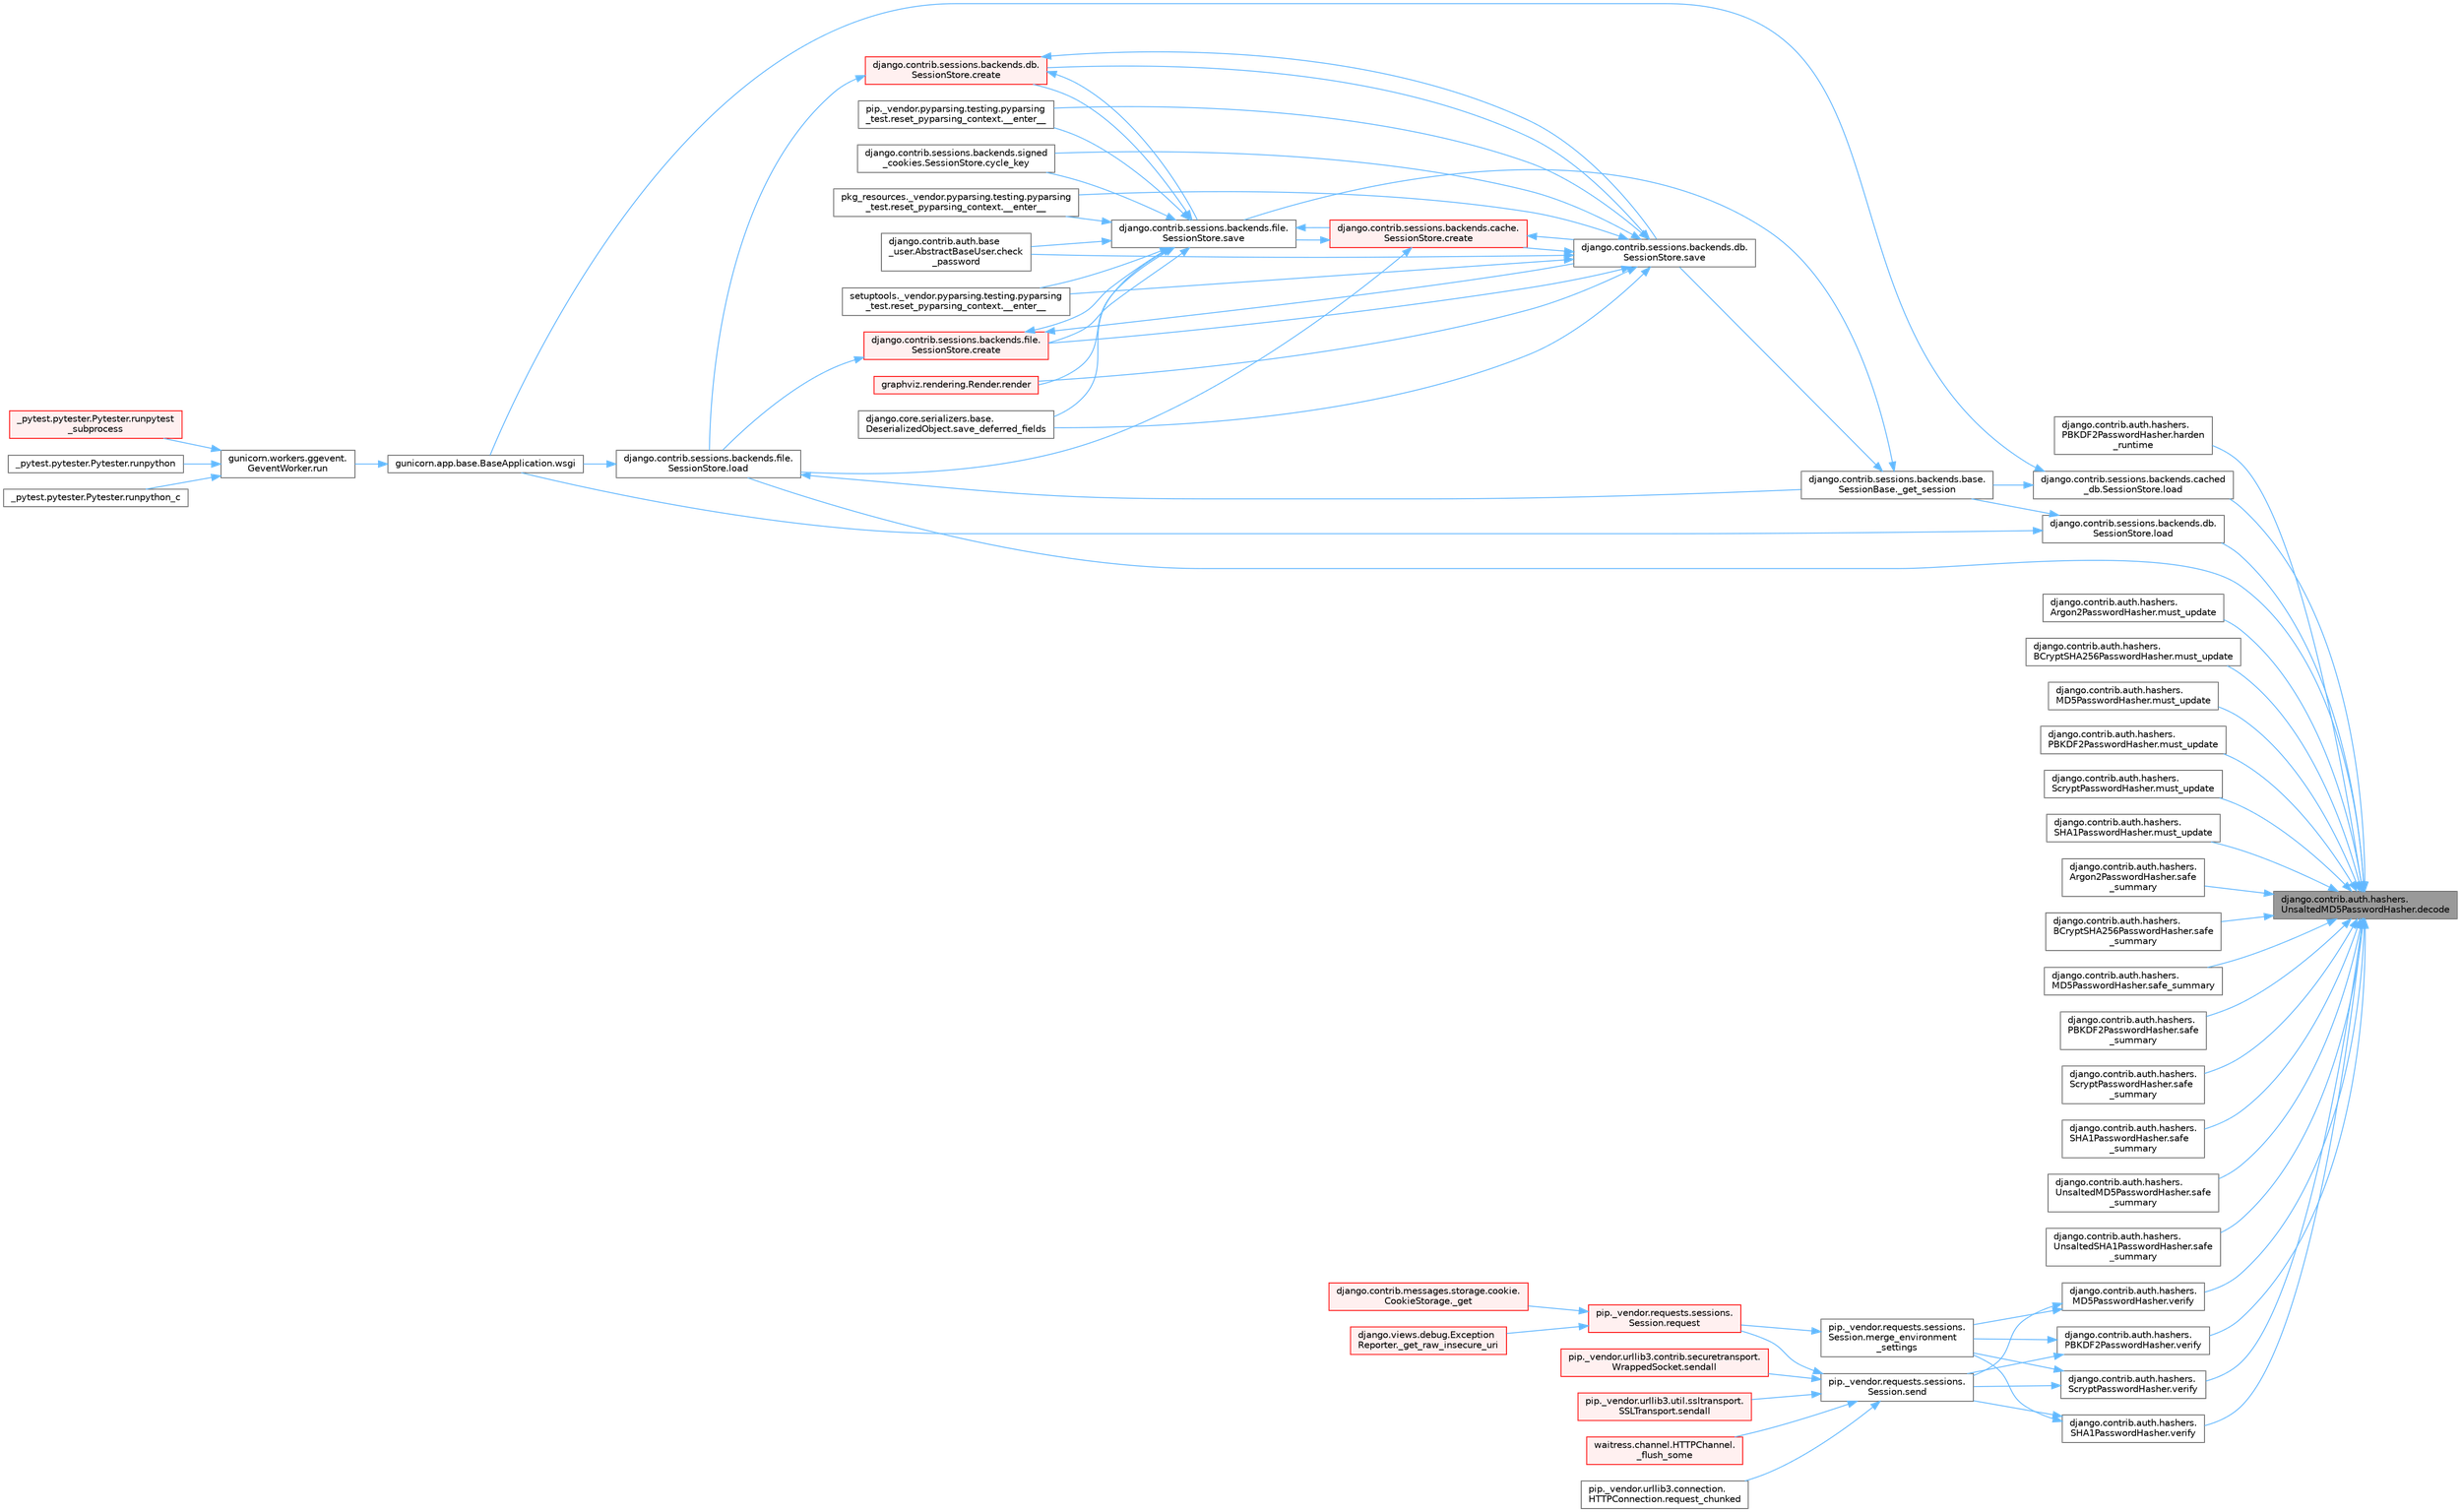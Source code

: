 digraph "django.contrib.auth.hashers.UnsaltedMD5PasswordHasher.decode"
{
 // LATEX_PDF_SIZE
  bgcolor="transparent";
  edge [fontname=Helvetica,fontsize=10,labelfontname=Helvetica,labelfontsize=10];
  node [fontname=Helvetica,fontsize=10,shape=box,height=0.2,width=0.4];
  rankdir="RL";
  Node1 [id="Node000001",label="django.contrib.auth.hashers.\lUnsaltedMD5PasswordHasher.decode",height=0.2,width=0.4,color="gray40", fillcolor="grey60", style="filled", fontcolor="black",tooltip=" "];
  Node1 -> Node2 [id="edge1_Node000001_Node000002",dir="back",color="steelblue1",style="solid",tooltip=" "];
  Node2 [id="Node000002",label="django.contrib.auth.hashers.\lPBKDF2PasswordHasher.harden\l_runtime",height=0.2,width=0.4,color="grey40", fillcolor="white", style="filled",URL="$classdjango_1_1contrib_1_1auth_1_1hashers_1_1_p_b_k_d_f2_password_hasher.html#ae7f1dcad47802823597610b026fae83a",tooltip=" "];
  Node1 -> Node3 [id="edge2_Node000001_Node000003",dir="back",color="steelblue1",style="solid",tooltip=" "];
  Node3 [id="Node000003",label="django.contrib.sessions.backends.cached\l_db.SessionStore.load",height=0.2,width=0.4,color="grey40", fillcolor="white", style="filled",URL="$classdjango_1_1contrib_1_1sessions_1_1backends_1_1cached__db_1_1_session_store.html#a0432d07f359fa8281304478688605af7",tooltip=" "];
  Node3 -> Node4 [id="edge3_Node000003_Node000004",dir="back",color="steelblue1",style="solid",tooltip=" "];
  Node4 [id="Node000004",label="django.contrib.sessions.backends.base.\lSessionBase._get_session",height=0.2,width=0.4,color="grey40", fillcolor="white", style="filled",URL="$classdjango_1_1contrib_1_1sessions_1_1backends_1_1base_1_1_session_base.html#a3ca0af594cbb5d34f3d4f76c8f90bf4f",tooltip=" "];
  Node4 -> Node5 [id="edge4_Node000004_Node000005",dir="back",color="steelblue1",style="solid",tooltip=" "];
  Node5 [id="Node000005",label="django.contrib.sessions.backends.db.\lSessionStore.save",height=0.2,width=0.4,color="grey40", fillcolor="white", style="filled",URL="$classdjango_1_1contrib_1_1sessions_1_1backends_1_1db_1_1_session_store.html#a68a6b4f159bd3dc969ec80b34c1622af",tooltip=" "];
  Node5 -> Node6 [id="edge5_Node000005_Node000006",dir="back",color="steelblue1",style="solid",tooltip=" "];
  Node6 [id="Node000006",label="pip._vendor.pyparsing.testing.pyparsing\l_test.reset_pyparsing_context.__enter__",height=0.2,width=0.4,color="grey40", fillcolor="white", style="filled",URL="$classpip_1_1__vendor_1_1pyparsing_1_1testing_1_1pyparsing__test_1_1reset__pyparsing__context.html#a3d39d97a0d95a9b46c987e6dff52b7c0",tooltip=" "];
  Node5 -> Node7 [id="edge6_Node000005_Node000007",dir="back",color="steelblue1",style="solid",tooltip=" "];
  Node7 [id="Node000007",label="pkg_resources._vendor.pyparsing.testing.pyparsing\l_test.reset_pyparsing_context.__enter__",height=0.2,width=0.4,color="grey40", fillcolor="white", style="filled",URL="$classpkg__resources_1_1__vendor_1_1pyparsing_1_1testing_1_1pyparsing__test_1_1reset__pyparsing__context.html#a8d8360c033ccc7296fb9323a07cdeb25",tooltip=" "];
  Node5 -> Node8 [id="edge7_Node000005_Node000008",dir="back",color="steelblue1",style="solid",tooltip=" "];
  Node8 [id="Node000008",label="setuptools._vendor.pyparsing.testing.pyparsing\l_test.reset_pyparsing_context.__enter__",height=0.2,width=0.4,color="grey40", fillcolor="white", style="filled",URL="$classsetuptools_1_1__vendor_1_1pyparsing_1_1testing_1_1pyparsing__test_1_1reset__pyparsing__context.html#a436e2ea8355c86505c8cfdae81714c7c",tooltip=" "];
  Node5 -> Node9 [id="edge8_Node000005_Node000009",dir="back",color="steelblue1",style="solid",tooltip=" "];
  Node9 [id="Node000009",label="django.contrib.auth.base\l_user.AbstractBaseUser.check\l_password",height=0.2,width=0.4,color="grey40", fillcolor="white", style="filled",URL="$classdjango_1_1contrib_1_1auth_1_1base__user_1_1_abstract_base_user.html#aaa9bb7fa5353bc1917dbd7f87b63321a",tooltip=" "];
  Node5 -> Node10 [id="edge9_Node000005_Node000010",dir="back",color="steelblue1",style="solid",tooltip=" "];
  Node10 [id="Node000010",label="django.contrib.sessions.backends.cache.\lSessionStore.create",height=0.2,width=0.4,color="red", fillcolor="#FFF0F0", style="filled",URL="$classdjango_1_1contrib_1_1sessions_1_1backends_1_1cache_1_1_session_store.html#a38c9efbdb5115fd1820ae198b767c39c",tooltip=" "];
  Node10 -> Node301 [id="edge10_Node000010_Node000301",dir="back",color="steelblue1",style="solid",tooltip=" "];
  Node301 [id="Node000301",label="django.contrib.sessions.backends.file.\lSessionStore.load",height=0.2,width=0.4,color="grey40", fillcolor="white", style="filled",URL="$classdjango_1_1contrib_1_1sessions_1_1backends_1_1file_1_1_session_store.html#a408fa63512306fbaa7bbb62742f0295f",tooltip=" "];
  Node301 -> Node4 [id="edge11_Node000301_Node000004",dir="back",color="steelblue1",style="solid",tooltip=" "];
  Node301 -> Node299 [id="edge12_Node000301_Node000299",dir="back",color="steelblue1",style="solid",tooltip=" "];
  Node299 [id="Node000299",label="gunicorn.app.base.BaseApplication.wsgi",height=0.2,width=0.4,color="grey40", fillcolor="white", style="filled",URL="$classgunicorn_1_1app_1_1base_1_1_base_application.html#a18ae24b2d0d44fb694b9f2b0cdffa670",tooltip=" "];
  Node299 -> Node300 [id="edge13_Node000299_Node000300",dir="back",color="steelblue1",style="solid",tooltip=" "];
  Node300 [id="Node000300",label="gunicorn.workers.ggevent.\lGeventWorker.run",height=0.2,width=0.4,color="grey40", fillcolor="white", style="filled",URL="$classgunicorn_1_1workers_1_1ggevent_1_1_gevent_worker.html#a0d8ffe6d6db44cfe8310ccf5643506ee",tooltip=" "];
  Node300 -> Node106 [id="edge14_Node000300_Node000106",dir="back",color="steelblue1",style="solid",tooltip=" "];
  Node106 [id="Node000106",label="_pytest.pytester.Pytester.runpytest\l_subprocess",height=0.2,width=0.4,color="red", fillcolor="#FFF0F0", style="filled",URL="$class__pytest_1_1pytester_1_1_pytester.html#a59323c6d6a1469a1206f1c0b8fce99c9",tooltip=" "];
  Node300 -> Node108 [id="edge15_Node000300_Node000108",dir="back",color="steelblue1",style="solid",tooltip=" "];
  Node108 [id="Node000108",label="_pytest.pytester.Pytester.runpython",height=0.2,width=0.4,color="grey40", fillcolor="white", style="filled",URL="$class__pytest_1_1pytester_1_1_pytester.html#a4e0c539507f15fd333cf618faf9687ef",tooltip=" "];
  Node300 -> Node109 [id="edge16_Node000300_Node000109",dir="back",color="steelblue1",style="solid",tooltip=" "];
  Node109 [id="Node000109",label="_pytest.pytester.Pytester.runpython_c",height=0.2,width=0.4,color="grey40", fillcolor="white", style="filled",URL="$class__pytest_1_1pytester_1_1_pytester.html#aea789acfe206d9c40d9a6bf54a337f2a",tooltip=" "];
  Node10 -> Node5 [id="edge17_Node000010_Node000005",dir="back",color="steelblue1",style="solid",tooltip=" "];
  Node10 -> Node1116 [id="edge18_Node000010_Node001116",dir="back",color="steelblue1",style="solid",tooltip=" "];
  Node1116 [id="Node001116",label="django.contrib.sessions.backends.file.\lSessionStore.save",height=0.2,width=0.4,color="grey40", fillcolor="white", style="filled",URL="$classdjango_1_1contrib_1_1sessions_1_1backends_1_1file_1_1_session_store.html#af170f9c112376eb1627509287bf9620f",tooltip=" "];
  Node1116 -> Node6 [id="edge19_Node001116_Node000006",dir="back",color="steelblue1",style="solid",tooltip=" "];
  Node1116 -> Node7 [id="edge20_Node001116_Node000007",dir="back",color="steelblue1",style="solid",tooltip=" "];
  Node1116 -> Node8 [id="edge21_Node001116_Node000008",dir="back",color="steelblue1",style="solid",tooltip=" "];
  Node1116 -> Node9 [id="edge22_Node001116_Node000009",dir="back",color="steelblue1",style="solid",tooltip=" "];
  Node1116 -> Node10 [id="edge23_Node001116_Node000010",dir="back",color="steelblue1",style="solid",tooltip=" "];
  Node1116 -> Node392 [id="edge24_Node001116_Node000392",dir="back",color="steelblue1",style="solid",tooltip=" "];
  Node392 [id="Node000392",label="django.contrib.sessions.backends.db.\lSessionStore.create",height=0.2,width=0.4,color="red", fillcolor="#FFF0F0", style="filled",URL="$classdjango_1_1contrib_1_1sessions_1_1backends_1_1db_1_1_session_store.html#a4a98c0168c61e75be58e279660aa6ce4",tooltip=" "];
  Node392 -> Node301 [id="edge25_Node000392_Node000301",dir="back",color="steelblue1",style="solid",tooltip=" "];
  Node392 -> Node5 [id="edge26_Node000392_Node000005",dir="back",color="steelblue1",style="solid",tooltip=" "];
  Node392 -> Node1116 [id="edge27_Node000392_Node001116",dir="back",color="steelblue1",style="solid",tooltip=" "];
  Node1116 -> Node517 [id="edge28_Node001116_Node000517",dir="back",color="steelblue1",style="solid",tooltip=" "];
  Node517 [id="Node000517",label="django.contrib.sessions.backends.file.\lSessionStore.create",height=0.2,width=0.4,color="red", fillcolor="#FFF0F0", style="filled",URL="$classdjango_1_1contrib_1_1sessions_1_1backends_1_1file_1_1_session_store.html#a6624db6a37dfff490f837047e0a60dda",tooltip=" "];
  Node517 -> Node301 [id="edge29_Node000517_Node000301",dir="back",color="steelblue1",style="solid",tooltip=" "];
  Node517 -> Node5 [id="edge30_Node000517_Node000005",dir="back",color="steelblue1",style="solid",tooltip=" "];
  Node517 -> Node1116 [id="edge31_Node000517_Node001116",dir="back",color="steelblue1",style="solid",tooltip=" "];
  Node1116 -> Node525 [id="edge32_Node001116_Node000525",dir="back",color="steelblue1",style="solid",tooltip=" "];
  Node525 [id="Node000525",label="django.contrib.sessions.backends.signed\l_cookies.SessionStore.cycle_key",height=0.2,width=0.4,color="grey40", fillcolor="white", style="filled",URL="$classdjango_1_1contrib_1_1sessions_1_1backends_1_1signed__cookies_1_1_session_store.html#abf8e71313b847459c30f19e691c25a93",tooltip=" "];
  Node1116 -> Node526 [id="edge33_Node001116_Node000526",dir="back",color="steelblue1",style="solid",tooltip=" "];
  Node526 [id="Node000526",label="graphviz.rendering.Render.render",height=0.2,width=0.4,color="red", fillcolor="#FFF0F0", style="filled",URL="$classgraphviz_1_1rendering_1_1_render.html#a0249d6538d64a6b59b1bed64d4636456",tooltip=" "];
  Node1116 -> Node1117 [id="edge34_Node001116_Node001117",dir="back",color="steelblue1",style="solid",tooltip=" "];
  Node1117 [id="Node001117",label="django.core.serializers.base.\lDeserializedObject.save_deferred_fields",height=0.2,width=0.4,color="grey40", fillcolor="white", style="filled",URL="$classdjango_1_1core_1_1serializers_1_1base_1_1_deserialized_object.html#a2fd4269d14e2f58fda59335c79a582f5",tooltip=" "];
  Node5 -> Node392 [id="edge35_Node000005_Node000392",dir="back",color="steelblue1",style="solid",tooltip=" "];
  Node5 -> Node517 [id="edge36_Node000005_Node000517",dir="back",color="steelblue1",style="solid",tooltip=" "];
  Node5 -> Node525 [id="edge37_Node000005_Node000525",dir="back",color="steelblue1",style="solid",tooltip=" "];
  Node5 -> Node526 [id="edge38_Node000005_Node000526",dir="back",color="steelblue1",style="solid",tooltip=" "];
  Node5 -> Node1117 [id="edge39_Node000005_Node001117",dir="back",color="steelblue1",style="solid",tooltip=" "];
  Node4 -> Node1116 [id="edge40_Node000004_Node001116",dir="back",color="steelblue1",style="solid",tooltip=" "];
  Node3 -> Node299 [id="edge41_Node000003_Node000299",dir="back",color="steelblue1",style="solid",tooltip=" "];
  Node1 -> Node298 [id="edge42_Node000001_Node000298",dir="back",color="steelblue1",style="solid",tooltip=" "];
  Node298 [id="Node000298",label="django.contrib.sessions.backends.db.\lSessionStore.load",height=0.2,width=0.4,color="grey40", fillcolor="white", style="filled",URL="$classdjango_1_1contrib_1_1sessions_1_1backends_1_1db_1_1_session_store.html#aab3bc77d15c0a33590a72f92a2efc994",tooltip=" "];
  Node298 -> Node4 [id="edge43_Node000298_Node000004",dir="back",color="steelblue1",style="solid",tooltip=" "];
  Node298 -> Node299 [id="edge44_Node000298_Node000299",dir="back",color="steelblue1",style="solid",tooltip=" "];
  Node1 -> Node301 [id="edge45_Node000001_Node000301",dir="back",color="steelblue1",style="solid",tooltip=" "];
  Node1 -> Node302 [id="edge46_Node000001_Node000302",dir="back",color="steelblue1",style="solid",tooltip=" "];
  Node302 [id="Node000302",label="django.contrib.auth.hashers.\lArgon2PasswordHasher.must_update",height=0.2,width=0.4,color="grey40", fillcolor="white", style="filled",URL="$classdjango_1_1contrib_1_1auth_1_1hashers_1_1_argon2_password_hasher.html#a4d8d054683b5147b2228836536f8e0a3",tooltip=" "];
  Node1 -> Node303 [id="edge47_Node000001_Node000303",dir="back",color="steelblue1",style="solid",tooltip=" "];
  Node303 [id="Node000303",label="django.contrib.auth.hashers.\lBCryptSHA256PasswordHasher.must_update",height=0.2,width=0.4,color="grey40", fillcolor="white", style="filled",URL="$classdjango_1_1contrib_1_1auth_1_1hashers_1_1_b_crypt_s_h_a256_password_hasher.html#a0da47cb102c5bbb66cf2a88f02681fc4",tooltip=" "];
  Node1 -> Node304 [id="edge48_Node000001_Node000304",dir="back",color="steelblue1",style="solid",tooltip=" "];
  Node304 [id="Node000304",label="django.contrib.auth.hashers.\lMD5PasswordHasher.must_update",height=0.2,width=0.4,color="grey40", fillcolor="white", style="filled",URL="$classdjango_1_1contrib_1_1auth_1_1hashers_1_1_m_d5_password_hasher.html#ab94a37f578422009eb384a7d039be74c",tooltip=" "];
  Node1 -> Node305 [id="edge49_Node000001_Node000305",dir="back",color="steelblue1",style="solid",tooltip=" "];
  Node305 [id="Node000305",label="django.contrib.auth.hashers.\lPBKDF2PasswordHasher.must_update",height=0.2,width=0.4,color="grey40", fillcolor="white", style="filled",URL="$classdjango_1_1contrib_1_1auth_1_1hashers_1_1_p_b_k_d_f2_password_hasher.html#a2779a6ac57e7b11aa5b0f06ff2db0ae0",tooltip=" "];
  Node1 -> Node306 [id="edge50_Node000001_Node000306",dir="back",color="steelblue1",style="solid",tooltip=" "];
  Node306 [id="Node000306",label="django.contrib.auth.hashers.\lScryptPasswordHasher.must_update",height=0.2,width=0.4,color="grey40", fillcolor="white", style="filled",URL="$classdjango_1_1contrib_1_1auth_1_1hashers_1_1_scrypt_password_hasher.html#ad7430c0123af2934cfb00a1df1e98013",tooltip=" "];
  Node1 -> Node307 [id="edge51_Node000001_Node000307",dir="back",color="steelblue1",style="solid",tooltip=" "];
  Node307 [id="Node000307",label="django.contrib.auth.hashers.\lSHA1PasswordHasher.must_update",height=0.2,width=0.4,color="grey40", fillcolor="white", style="filled",URL="$classdjango_1_1contrib_1_1auth_1_1hashers_1_1_s_h_a1_password_hasher.html#a48710ac799dfafff9063e9c3c257879b",tooltip=" "];
  Node1 -> Node308 [id="edge52_Node000001_Node000308",dir="back",color="steelblue1",style="solid",tooltip=" "];
  Node308 [id="Node000308",label="django.contrib.auth.hashers.\lArgon2PasswordHasher.safe\l_summary",height=0.2,width=0.4,color="grey40", fillcolor="white", style="filled",URL="$classdjango_1_1contrib_1_1auth_1_1hashers_1_1_argon2_password_hasher.html#a12accfa1720c447a39dfe2f00072b4bd",tooltip=" "];
  Node1 -> Node309 [id="edge53_Node000001_Node000309",dir="back",color="steelblue1",style="solid",tooltip=" "];
  Node309 [id="Node000309",label="django.contrib.auth.hashers.\lBCryptSHA256PasswordHasher.safe\l_summary",height=0.2,width=0.4,color="grey40", fillcolor="white", style="filled",URL="$classdjango_1_1contrib_1_1auth_1_1hashers_1_1_b_crypt_s_h_a256_password_hasher.html#a8db6b0f1a9bc0c11380da6b595261419",tooltip=" "];
  Node1 -> Node310 [id="edge54_Node000001_Node000310",dir="back",color="steelblue1",style="solid",tooltip=" "];
  Node310 [id="Node000310",label="django.contrib.auth.hashers.\lMD5PasswordHasher.safe_summary",height=0.2,width=0.4,color="grey40", fillcolor="white", style="filled",URL="$classdjango_1_1contrib_1_1auth_1_1hashers_1_1_m_d5_password_hasher.html#aa9ab9e843c2395868e413e2114d95c53",tooltip=" "];
  Node1 -> Node311 [id="edge55_Node000001_Node000311",dir="back",color="steelblue1",style="solid",tooltip=" "];
  Node311 [id="Node000311",label="django.contrib.auth.hashers.\lPBKDF2PasswordHasher.safe\l_summary",height=0.2,width=0.4,color="grey40", fillcolor="white", style="filled",URL="$classdjango_1_1contrib_1_1auth_1_1hashers_1_1_p_b_k_d_f2_password_hasher.html#abc89dd47acbf388179b1559b9175ab9c",tooltip=" "];
  Node1 -> Node312 [id="edge56_Node000001_Node000312",dir="back",color="steelblue1",style="solid",tooltip=" "];
  Node312 [id="Node000312",label="django.contrib.auth.hashers.\lScryptPasswordHasher.safe\l_summary",height=0.2,width=0.4,color="grey40", fillcolor="white", style="filled",URL="$classdjango_1_1contrib_1_1auth_1_1hashers_1_1_scrypt_password_hasher.html#ad8b9a2f43b3b5a6a8ca1f4d55ed354e7",tooltip=" "];
  Node1 -> Node313 [id="edge57_Node000001_Node000313",dir="back",color="steelblue1",style="solid",tooltip=" "];
  Node313 [id="Node000313",label="django.contrib.auth.hashers.\lSHA1PasswordHasher.safe\l_summary",height=0.2,width=0.4,color="grey40", fillcolor="white", style="filled",URL="$classdjango_1_1contrib_1_1auth_1_1hashers_1_1_s_h_a1_password_hasher.html#af0401ddc75458ced75d0a4ba09da337e",tooltip=" "];
  Node1 -> Node314 [id="edge58_Node000001_Node000314",dir="back",color="steelblue1",style="solid",tooltip=" "];
  Node314 [id="Node000314",label="django.contrib.auth.hashers.\lUnsaltedMD5PasswordHasher.safe\l_summary",height=0.2,width=0.4,color="grey40", fillcolor="white", style="filled",URL="$classdjango_1_1contrib_1_1auth_1_1hashers_1_1_unsalted_m_d5_password_hasher.html#a04311fccf82d7ee1d53dd5979e13efda",tooltip=" "];
  Node1 -> Node315 [id="edge59_Node000001_Node000315",dir="back",color="steelblue1",style="solid",tooltip=" "];
  Node315 [id="Node000315",label="django.contrib.auth.hashers.\lUnsaltedSHA1PasswordHasher.safe\l_summary",height=0.2,width=0.4,color="grey40", fillcolor="white", style="filled",URL="$classdjango_1_1contrib_1_1auth_1_1hashers_1_1_unsalted_s_h_a1_password_hasher.html#a78e95b00b0999cf4b19e747e63fa51f8",tooltip=" "];
  Node1 -> Node316 [id="edge60_Node000001_Node000316",dir="back",color="steelblue1",style="solid",tooltip=" "];
  Node316 [id="Node000316",label="django.contrib.auth.hashers.\lMD5PasswordHasher.verify",height=0.2,width=0.4,color="grey40", fillcolor="white", style="filled",URL="$classdjango_1_1contrib_1_1auth_1_1hashers_1_1_m_d5_password_hasher.html#a5ee1720bbd104f7f53ced6d0f7847393",tooltip=" "];
  Node316 -> Node317 [id="edge61_Node000316_Node000317",dir="back",color="steelblue1",style="solid",tooltip=" "];
  Node317 [id="Node000317",label="pip._vendor.requests.sessions.\lSession.merge_environment\l_settings",height=0.2,width=0.4,color="grey40", fillcolor="white", style="filled",URL="$classpip_1_1__vendor_1_1requests_1_1sessions_1_1_session.html#a1bbc07ae0fd8434a0ae651e3eb482be0",tooltip=" "];
  Node317 -> Node72 [id="edge62_Node000317_Node000072",dir="back",color="steelblue1",style="solid",tooltip=" "];
  Node72 [id="Node000072",label="pip._vendor.requests.sessions.\lSession.request",height=0.2,width=0.4,color="red", fillcolor="#FFF0F0", style="filled",URL="$classpip_1_1__vendor_1_1requests_1_1sessions_1_1_session.html#a3dddfa16e93faa1a1a553936d913482b",tooltip=" "];
  Node72 -> Node73 [id="edge63_Node000072_Node000073",dir="back",color="steelblue1",style="solid",tooltip=" "];
  Node73 [id="Node000073",label="django.contrib.messages.storage.cookie.\lCookieStorage._get",height=0.2,width=0.4,color="red", fillcolor="#FFF0F0", style="filled",URL="$classdjango_1_1contrib_1_1messages_1_1storage_1_1cookie_1_1_cookie_storage.html#a39d084f6072109675c9ef06c047174e8",tooltip=" "];
  Node72 -> Node134 [id="edge64_Node000072_Node000134",dir="back",color="steelblue1",style="solid",tooltip=" "];
  Node134 [id="Node000134",label="django.views.debug.Exception\lReporter._get_raw_insecure_uri",height=0.2,width=0.4,color="red", fillcolor="#FFF0F0", style="filled",URL="$classdjango_1_1views_1_1debug_1_1_exception_reporter.html#a7a7120cc6b92c3e1a0b855e351c30f42",tooltip=" "];
  Node316 -> Node318 [id="edge65_Node000316_Node000318",dir="back",color="steelblue1",style="solid",tooltip=" "];
  Node318 [id="Node000318",label="pip._vendor.requests.sessions.\lSession.send",height=0.2,width=0.4,color="grey40", fillcolor="white", style="filled",URL="$classpip_1_1__vendor_1_1requests_1_1sessions_1_1_session.html#ac53877008b8d3c6901be36033885124c",tooltip=" "];
  Node318 -> Node65 [id="edge66_Node000318_Node000065",dir="back",color="steelblue1",style="solid",tooltip=" "];
  Node65 [id="Node000065",label="waitress.channel.HTTPChannel.\l_flush_some",height=0.2,width=0.4,color="red", fillcolor="#FFF0F0", style="filled",URL="$classwaitress_1_1channel_1_1_h_t_t_p_channel.html#af4abc69cb0ebdecacfe3e79bda37a43f",tooltip=" "];
  Node318 -> Node72 [id="edge67_Node000318_Node000072",dir="back",color="steelblue1",style="solid",tooltip=" "];
  Node318 -> Node319 [id="edge68_Node000318_Node000319",dir="back",color="steelblue1",style="solid",tooltip=" "];
  Node319 [id="Node000319",label="pip._vendor.urllib3.connection.\lHTTPConnection.request_chunked",height=0.2,width=0.4,color="grey40", fillcolor="white", style="filled",URL="$classpip_1_1__vendor_1_1urllib3_1_1connection_1_1_h_t_t_p_connection.html#a9af6f422554c315fcde06d65e97becfc",tooltip=" "];
  Node318 -> Node320 [id="edge69_Node000318_Node000320",dir="back",color="steelblue1",style="solid",tooltip=" "];
  Node320 [id="Node000320",label="pip._vendor.urllib3.contrib.securetransport.\lWrappedSocket.sendall",height=0.2,width=0.4,color="red", fillcolor="#FFF0F0", style="filled",URL="$classpip_1_1__vendor_1_1urllib3_1_1contrib_1_1securetransport_1_1_wrapped_socket.html#a67b9b212d8bdb9f37e14c33d3c28ce8e",tooltip=" "];
  Node318 -> Node321 [id="edge70_Node000318_Node000321",dir="back",color="steelblue1",style="solid",tooltip=" "];
  Node321 [id="Node000321",label="pip._vendor.urllib3.util.ssltransport.\lSSLTransport.sendall",height=0.2,width=0.4,color="red", fillcolor="#FFF0F0", style="filled",URL="$classpip_1_1__vendor_1_1urllib3_1_1util_1_1ssltransport_1_1_s_s_l_transport.html#a6127132ecea729b7d77e99c6c6eac732",tooltip=" "];
  Node1 -> Node3016 [id="edge71_Node000001_Node003016",dir="back",color="steelblue1",style="solid",tooltip=" "];
  Node3016 [id="Node003016",label="django.contrib.auth.hashers.\lPBKDF2PasswordHasher.verify",height=0.2,width=0.4,color="grey40", fillcolor="white", style="filled",URL="$classdjango_1_1contrib_1_1auth_1_1hashers_1_1_p_b_k_d_f2_password_hasher.html#a769f11e83d4f84b6a1aa2414aa345a96",tooltip=" "];
  Node3016 -> Node317 [id="edge72_Node003016_Node000317",dir="back",color="steelblue1",style="solid",tooltip=" "];
  Node3016 -> Node318 [id="edge73_Node003016_Node000318",dir="back",color="steelblue1",style="solid",tooltip=" "];
  Node1 -> Node3017 [id="edge74_Node000001_Node003017",dir="back",color="steelblue1",style="solid",tooltip=" "];
  Node3017 [id="Node003017",label="django.contrib.auth.hashers.\lScryptPasswordHasher.verify",height=0.2,width=0.4,color="grey40", fillcolor="white", style="filled",URL="$classdjango_1_1contrib_1_1auth_1_1hashers_1_1_scrypt_password_hasher.html#ae1fe41459b9b8cc72115d2f8c01f6776",tooltip=" "];
  Node3017 -> Node317 [id="edge75_Node003017_Node000317",dir="back",color="steelblue1",style="solid",tooltip=" "];
  Node3017 -> Node318 [id="edge76_Node003017_Node000318",dir="back",color="steelblue1",style="solid",tooltip=" "];
  Node1 -> Node3018 [id="edge77_Node000001_Node003018",dir="back",color="steelblue1",style="solid",tooltip=" "];
  Node3018 [id="Node003018",label="django.contrib.auth.hashers.\lSHA1PasswordHasher.verify",height=0.2,width=0.4,color="grey40", fillcolor="white", style="filled",URL="$classdjango_1_1contrib_1_1auth_1_1hashers_1_1_s_h_a1_password_hasher.html#a5ac2a7038875bc3da2654b03c1ae2716",tooltip=" "];
  Node3018 -> Node317 [id="edge78_Node003018_Node000317",dir="back",color="steelblue1",style="solid",tooltip=" "];
  Node3018 -> Node318 [id="edge79_Node003018_Node000318",dir="back",color="steelblue1",style="solid",tooltip=" "];
}
